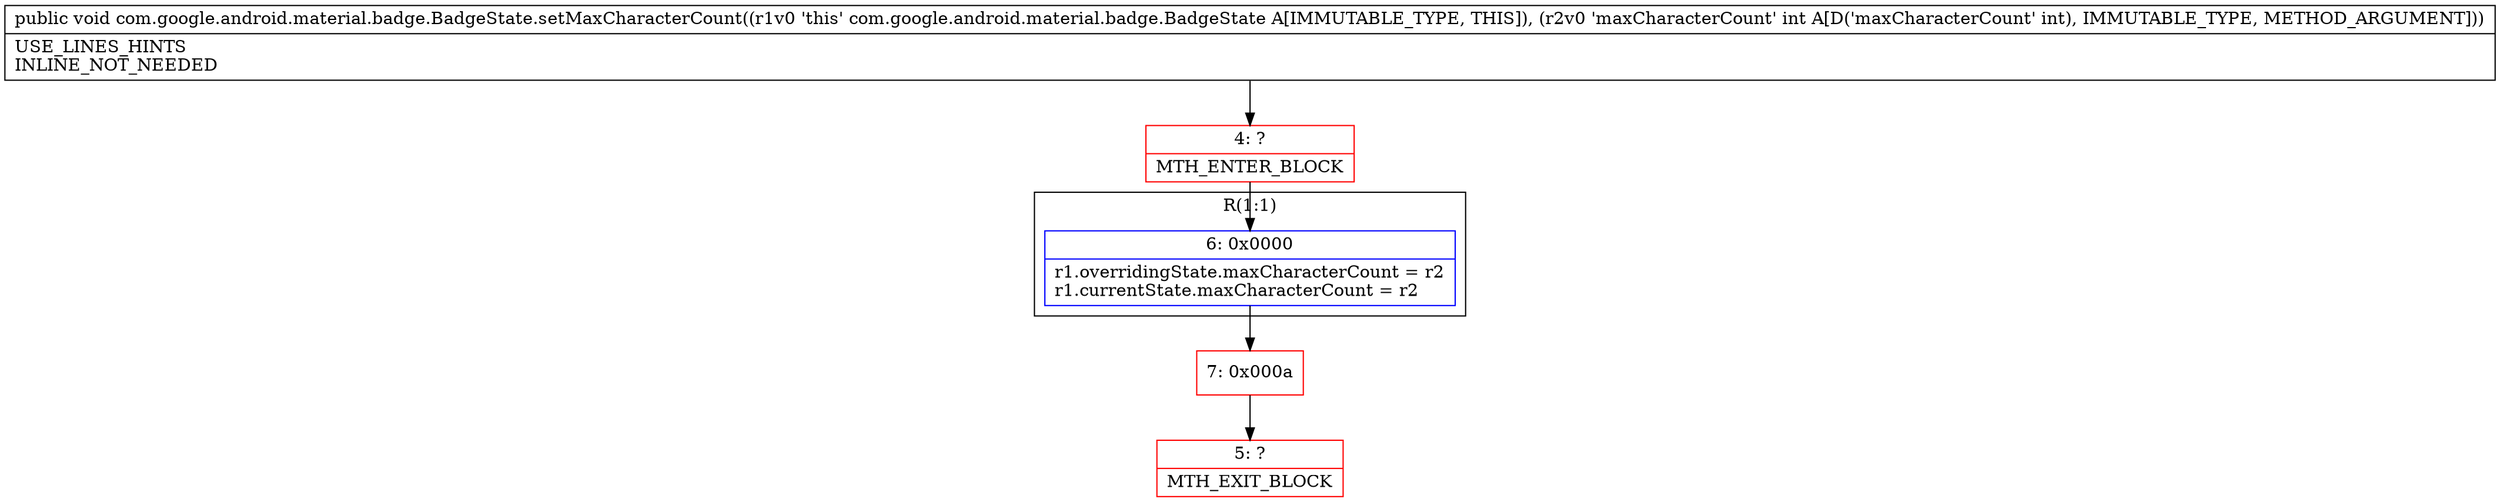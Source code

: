 digraph "CFG forcom.google.android.material.badge.BadgeState.setMaxCharacterCount(I)V" {
subgraph cluster_Region_319468335 {
label = "R(1:1)";
node [shape=record,color=blue];
Node_6 [shape=record,label="{6\:\ 0x0000|r1.overridingState.maxCharacterCount = r2\lr1.currentState.maxCharacterCount = r2\l}"];
}
Node_4 [shape=record,color=red,label="{4\:\ ?|MTH_ENTER_BLOCK\l}"];
Node_7 [shape=record,color=red,label="{7\:\ 0x000a}"];
Node_5 [shape=record,color=red,label="{5\:\ ?|MTH_EXIT_BLOCK\l}"];
MethodNode[shape=record,label="{public void com.google.android.material.badge.BadgeState.setMaxCharacterCount((r1v0 'this' com.google.android.material.badge.BadgeState A[IMMUTABLE_TYPE, THIS]), (r2v0 'maxCharacterCount' int A[D('maxCharacterCount' int), IMMUTABLE_TYPE, METHOD_ARGUMENT]))  | USE_LINES_HINTS\lINLINE_NOT_NEEDED\l}"];
MethodNode -> Node_4;Node_6 -> Node_7;
Node_4 -> Node_6;
Node_7 -> Node_5;
}

